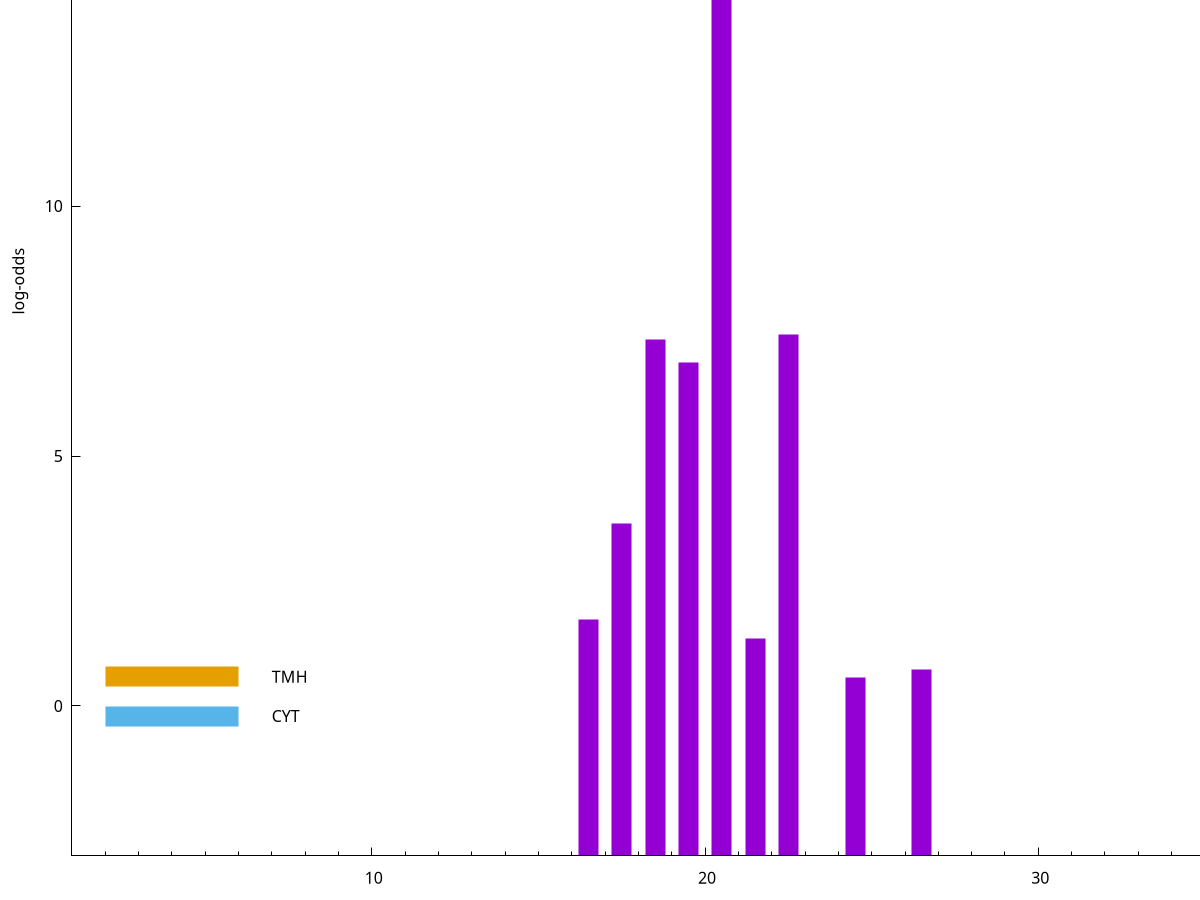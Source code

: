 set title "LipoP predictions for SRR3467249.gff"
set size 2., 1.4
set xrange [1:70] 
set mxtics 10
set yrange [-3:20]
set y2range [0:23]
set ylabel "log-odds"
set term postscript eps color solid "Helvetica" 30
set output "SRR3467249.gff69.eps"
set arrow from 2,14.6721 to 6,14.6721 nohead lt 1 lw 20
set label "SpI" at 7,14.6721
set arrow from 2,0.582376 to 6,0.582376 nohead lt 4 lw 20
set label "TMH" at 7,0.582376
set arrow from 2,-0.200913 to 6,-0.200913 nohead lt 3 lw 20
set label "CYT" at 7,-0.200913
set arrow from 2,14.6721 to 6,14.6721 nohead lt 1 lw 20
set label "SpI" at 7,14.6721
# NOTE: The scores below are the log-odds scores with the threshold
# NOTE: subtracted (a hack to make gnuplot make the histogram all
# NOTE: look nice).
plot "-" axes x1y2 title "" with impulses lt 1 lw 20
20.500000 17.645800
22.500000 10.424920
18.500000 10.327390
19.500000 9.880190
17.500000 6.658490
16.500000 4.721610
21.500000 4.349250
26.500000 3.734201
24.500000 3.573694
e
exit
